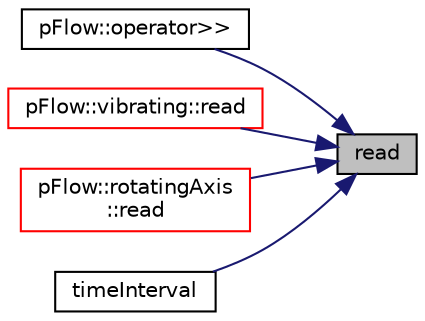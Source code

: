 digraph "read"
{
 // LATEX_PDF_SIZE
  edge [fontname="Helvetica",fontsize="10",labelfontname="Helvetica",labelfontsize="10"];
  node [fontname="Helvetica",fontsize="10",shape=record];
  rankdir="RL";
  Node1 [label="read",height=0.2,width=0.4,color="black", fillcolor="grey75", style="filled", fontcolor="black",tooltip=" "];
  Node1 -> Node2 [dir="back",color="midnightblue",fontsize="10",style="solid",fontname="Helvetica"];
  Node2 [label="pFlow::operator\>\>",height=0.2,width=0.4,color="black", fillcolor="white", style="filled",URL="$namespacepFlow.html#ab15b20f44384cf6c070985f530f7662b",tooltip=" "];
  Node1 -> Node3 [dir="back",color="midnightblue",fontsize="10",style="solid",fontname="Helvetica"];
  Node3 [label="pFlow::vibrating::read",height=0.2,width=0.4,color="red", fillcolor="white", style="filled",URL="$classpFlow_1_1vibrating.html#ab25b05023549e7fec0ee1d0f6ce239dd",tooltip=" "];
  Node1 -> Node6 [dir="back",color="midnightblue",fontsize="10",style="solid",fontname="Helvetica"];
  Node6 [label="pFlow::rotatingAxis\l::read",height=0.2,width=0.4,color="red", fillcolor="white", style="filled",URL="$classpFlow_1_1rotatingAxis.html#ab25b05023549e7fec0ee1d0f6ce239dd",tooltip="Read from dictionary."];
  Node1 -> Node8 [dir="back",color="midnightblue",fontsize="10",style="solid",fontname="Helvetica"];
  Node8 [label="timeInterval",height=0.2,width=0.4,color="black", fillcolor="white", style="filled",URL="$classpFlow_1_1timeInterval.html#a24cfb3071d5c694e67b65a5940ef25ae",tooltip=" "];
}
